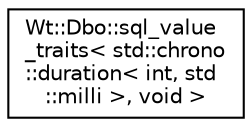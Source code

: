 digraph "Graphical Class Hierarchy"
{
 // LATEX_PDF_SIZE
  edge [fontname="Helvetica",fontsize="10",labelfontname="Helvetica",labelfontsize="10"];
  node [fontname="Helvetica",fontsize="10",shape=record];
  rankdir="LR";
  Node0 [label="Wt::Dbo::sql_value\l_traits\< std::chrono\l::duration\< int, std\l::milli \>, void \>",height=0.2,width=0.4,color="black", fillcolor="white", style="filled",URL="$structWt_1_1Dbo_1_1sql__value__traits_3_01std_1_1chrono_1_1duration_3_01int_00_01std_1_1milli_01_4_00_01void_01_4.html",tooltip=" "];
}
